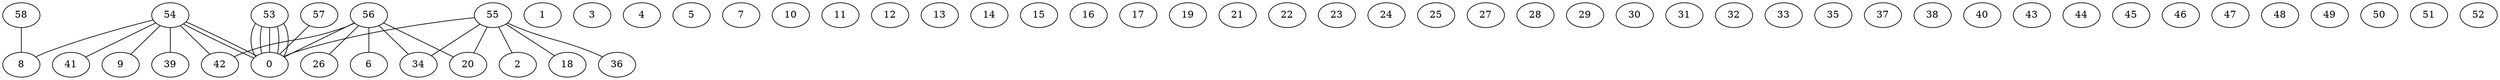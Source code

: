 graph G {
0;
1;
2;
3;
4;
5;
6;
7;
8;
9;
10;
11;
12;
13;
14;
15;
16;
17;
18;
19;
20;
21;
22;
23;
24;
25;
26;
27;
28;
29;
30;
31;
32;
33;
34;
35;
36;
37;
38;
39;
40;
41;
42;
43;
44;
45;
46;
47;
48;
49;
50;
51;
52;
53;
54;
55;
56;
57;
58;
58--8 ;
57--0 ;
56--42 ;
56--34 ;
56--6 ;
56--0 ;
56--20 ;
56--26 ;
55--18 ;
55--36 ;
55--2 ;
55--34 ;
55--20 ;
55--0 ;
54--42 ;
54--9 ;
54--39 ;
54--41 ;
54--8 ;
54--0 ;
54--0 ;
53--0 ;
53--0 ;
53--0 ;
53--0 ;
53--0 ;
}
